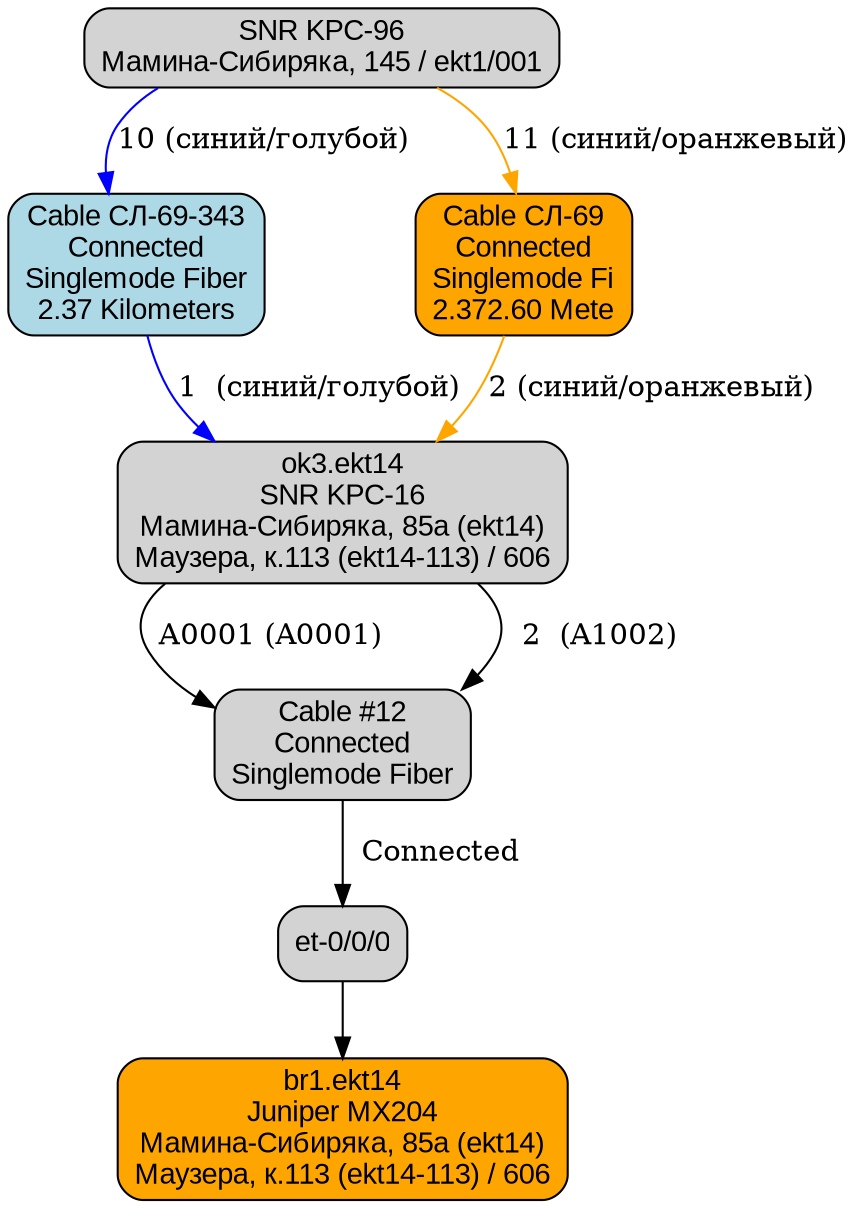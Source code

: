 digraph G {
    rankdir=TB; // Схема сверху вниз (Layout top to bottom)
    node [shape=record, fontname="Arial"];

    // Узлы сети (Network nodes)
    SNR_KPC_96 [label="SNR KPC-96\nМамина-Сибиряка, 145 / ekt1/001", shape=box, style="rounded,filled", fillcolor=lightgrey];
    Cable_SL_69_343 [label="Cable СЛ-69-343\nConnected\nSinglemode Fiber\n2.37 Kilometers", shape=box, style="rounded,filled", fillcolor=lightblue];
    Cable_SL_69 [label="Cable СЛ-69\nConnected\nSinglemode Fi\n2.372.60 Mete", shape=box, style="rounded,filled", fillcolor=orange];
    OK3_ekt14 [label="ok3.ekt14\nSNR KPC-16\nМамина-Сибиряка, 85a (ekt14)\nМаузера, к.113 (ekt14-113) / 606", shape=box, style="rounded,filled", fillcolor=lightgray];
    Cable_12 [label="Cable #12\nConnected\nSinglemode Fiber", shape=box, style="rounded,filled", fillcolor=lightgray];
    ET_0_0_0 [label="et-0/0/0", shape=box, style="rounded,filled", fillcolor=lightgrey];
    BR1_ekt14 [label="br1.ekt14\nJuniper MX204\nМамина-Сибиряка, 85a (ekt14)\nМаузера, к.113 (ekt14-113) / 606", shape=box, style="rounded,filled", fillcolor=orange];

    // Соединения (Connections)
    SNR_KPC_96 -> Cable_SL_69_343 [label="10 (синий/голубой)        ", color="blue"]; // Connects SNR KPC-96 to Cable СЛ-69-343 with label 10
    SNR_KPC_96 -> Cable_SL_69 [label="11 (синий/оранжевый)", color="orange"]; // Connects SNR KPC-96 to Cable СЛ-69-343 with label 11
    Cable_SL_69_343 -> OK3_ekt14 [label="1  (синий/голубой)", color="blue"]; // Connects Cable СЛ-69-343 to ok3.ekt14 with label 1
    Cable_SL_69 -> OK3_ekt14 [label="2 (синий/оранжевый)", color="orange"]; // Connects Cable СЛ-69-343 to ok3.ekt14 with label 2
    OK3_ekt14 -> Cable_12 [label=" А0001 (A0001)            ", color="black"]; // Bi-directional connection from ok3.ekt14 to Cable #12 labeled A0001
    OK3_ekt14 -> Cable_12 [label="  2  (A1002)",  color="black"]; // Bi-directional connection from ok3.ekt14 to Cable #12 labeled 2
    Cable_12 -> ET_0_0_0 [label="  Connected", color="black"]; // Connects Cable #12 to et-0/0/0
    ET_0_0_0 -> BR1_ekt14 [label="", color="black"]; // Connects et-0/0/0 to br1.ekt14
}
